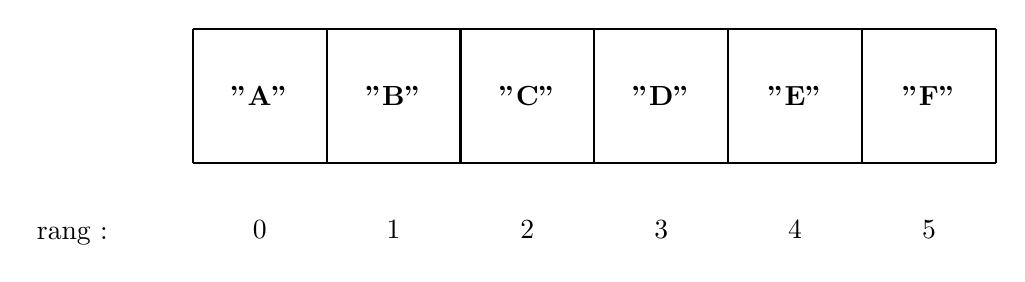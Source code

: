 \begin{tikzpicture}[thick,scale=1.7, every node/.style={scale=1}]

\draw (0,0) grid ++(6,1);

\node at (0.5,0.5) {\bf "A"};
\node at (1.5,0.5) {\bf "B"};
\node at (2.5,0.5) {\bf "C"};
\node at (3.5,0.5) {\bf "D"};
\node at (4.5,0.5) {\bf "E"};
\node at (5.5,0.5) {\bf "F"};

\node at (-0.9,-0.55) {rang : };
\node at (0.5,-0.5) {0};
\node at (1.5,-0.5) {1};
\node at (2.5,-0.5) {2};
\node at (3.5,-0.5) {3};
\node at (4.5,-0.5) {4};
\node at (5.5,-0.5) {5};



\end{tikzpicture}